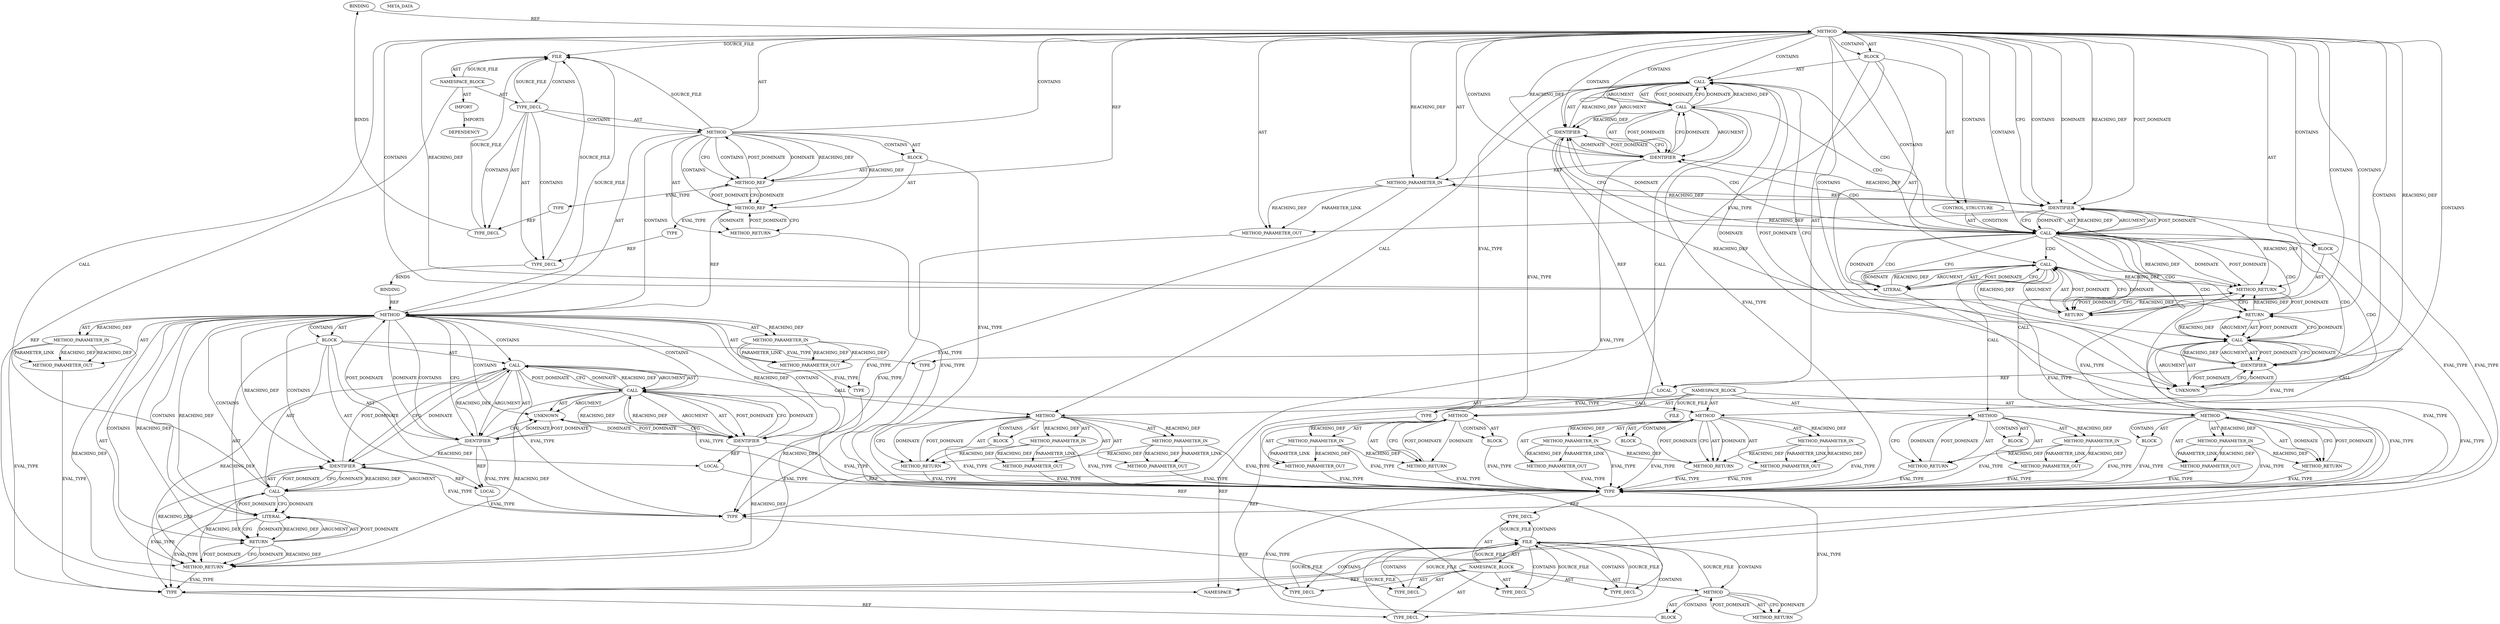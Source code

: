 digraph {
  "21474836480" [label="BINDING" METHOD_FULL_NAME="execute" NAME="execute" SIGNATURE="int(double*)"];
  "21474836481" [label="BINDING" METHOD_FULL_NAME="main" NAME="main" SIGNATURE="int(int,char[]*)"];
  "25769803776" [label="BLOCK" ARGUMENT_INDEX="-1" CODE="{
	if (!b)
		return -1;								/* FIX */
	double k = *b;
	return (int)k;
}" COLUMN_NUMBER="24" LINE_NUMBER="16" ORDER="2" TYPE_FULL_NAME="void"];
  "25769803777" [label="BLOCK" ARGUMENT_INDEX="-1" CODE="<empty>" COLUMN_NUMBER="3" LINE_NUMBER="18" ORDER="2" TYPE_FULL_NAME="ANY"];
  "25769803778" [label="BLOCK" ARGUMENT_INDEX="-1" CODE="{
	double *t = (double *)NULL;
	execute(t);
	return 0;
}" COLUMN_NUMBER="1" LINE_NUMBER="25" ORDER="3" TYPE_FULL_NAME="void"];
  "25769803779" [label="BLOCK" ARGUMENT_INDEX="-1" CODE="<empty>" COLUMN_NUMBER="1" LINE_NUMBER="1" ORDER="1" TYPE_FULL_NAME="ANY"];
  "25769803780" [label="BLOCK" ARGUMENT_INDEX="-1" CODE="<empty>" ORDER="1" TYPE_FULL_NAME="ANY"];
  "25769803781" [label="BLOCK" ARGUMENT_INDEX="1" CODE="<empty>" ORDER="1" TYPE_FULL_NAME="ANY"];
  "25769803782" [label="BLOCK" ARGUMENT_INDEX="1" CODE="<empty>" ORDER="1" TYPE_FULL_NAME="ANY"];
  "25769803783" [label="BLOCK" ARGUMENT_INDEX="1" CODE="<empty>" ORDER="1" TYPE_FULL_NAME="ANY"];
  "25769803784" [label="BLOCK" ARGUMENT_INDEX="1" CODE="<empty>" ORDER="1" TYPE_FULL_NAME="ANY"];
  "25769803785" [label="BLOCK" ARGUMENT_INDEX="1" CODE="<empty>" ORDER="1" TYPE_FULL_NAME="ANY"];
  "30064771072" [label="CALL" ARGUMENT_INDEX="-1" CODE="!b" COLUMN_NUMBER="6" DISPATCH_TYPE="STATIC_DISPATCH" LINE_NUMBER="17" METHOD_FULL_NAME="<operator>.logicalNot" NAME="<operator>.logicalNot" ORDER="1" SIGNATURE="" TYPE_FULL_NAME="ANY"];
  "30064771073" [label="CALL" ARGUMENT_INDEX="-1" CODE="-1" COLUMN_NUMBER="10" DISPATCH_TYPE="STATIC_DISPATCH" LINE_NUMBER="18" METHOD_FULL_NAME="<operator>.minus" NAME="<operator>.minus" ORDER="1" SIGNATURE="" TYPE_FULL_NAME="ANY"];
  "30064771074" [label="CALL" ARGUMENT_INDEX="2" CODE="k = *b" COLUMN_NUMBER="9" DISPATCH_TYPE="STATIC_DISPATCH" LINE_NUMBER="19" METHOD_FULL_NAME="<operator>.assignment" NAME="<operator>.assignment" ORDER="3" SIGNATURE="" TYPE_FULL_NAME="double"];
  "30064771075" [label="CALL" ARGUMENT_INDEX="2" CODE="*b" COLUMN_NUMBER="13" DISPATCH_TYPE="STATIC_DISPATCH" LINE_NUMBER="19" METHOD_FULL_NAME="<operator>.indirection" NAME="<operator>.indirection" ORDER="2" SIGNATURE="" TYPE_FULL_NAME="ANY"];
  "30064771076" [label="CALL" ARGUMENT_INDEX="-1" CODE="(int)k" COLUMN_NUMBER="9" DISPATCH_TYPE="STATIC_DISPATCH" LINE_NUMBER="20" METHOD_FULL_NAME="<operator>.cast" NAME="<operator>.cast" ORDER="1" SIGNATURE="" TYPE_FULL_NAME="ANY"];
  "30064771077" [label="CALL" ARGUMENT_INDEX="2" CODE="*t = (double *)NULL" COLUMN_NUMBER="9" DISPATCH_TYPE="STATIC_DISPATCH" LINE_NUMBER="26" METHOD_FULL_NAME="<operator>.assignment" NAME="<operator>.assignment" ORDER="2" SIGNATURE="" TYPE_FULL_NAME="double*"];
  "30064771078" [label="CALL" ARGUMENT_INDEX="2" CODE="(double *)NULL" COLUMN_NUMBER="14" DISPATCH_TYPE="STATIC_DISPATCH" LINE_NUMBER="26" METHOD_FULL_NAME="<operator>.cast" NAME="<operator>.cast" ORDER="2" SIGNATURE="" TYPE_FULL_NAME="ANY"];
  "30064771079" [label="CALL" ARGUMENT_INDEX="-1" CODE="execute(t)" COLUMN_NUMBER="2" DISPATCH_TYPE="STATIC_DISPATCH" LINE_NUMBER="27" METHOD_FULL_NAME="execute" NAME="execute" ORDER="3" SIGNATURE="" TYPE_FULL_NAME="int"];
  "47244640256" [label="CONTROL_STRUCTURE" ARGUMENT_INDEX="1" CODE="if (!b)
		return -1;" COLUMN_NUMBER="2" CONTROL_STRUCTURE_TYPE="IF" LINE_NUMBER="17" ORDER="1" PARSER_TYPE_NAME="CASTIfStatement"];
  "51539607552" [label="DEPENDENCY" DEPENDENCY_GROUP_ID="stdlib.h" NAME="stdlib.h" VERSION="include"];
  "60129542144" [label="FILE" CODE="<empty>" CONTENT="<empty>" NAME="null_deref_scope-good.c" ORDER="0"];
  "60129542145" [label="FILE" CODE="<empty>" CONTENT="<empty>" NAME="<includes>" ORDER="1"];
  "60129542146" [label="FILE" CODE="<empty>" CONTENT="<empty>" NAME="<unknown>" ORDER="0"];
  "68719476736" [label="IDENTIFIER" ARGUMENT_INDEX="1" CODE="b" COLUMN_NUMBER="7" LINE_NUMBER="17" NAME="b" ORDER="1" TYPE_FULL_NAME="double*"];
  "68719476737" [label="IDENTIFIER" ARGUMENT_INDEX="1" CODE="k" COLUMN_NUMBER="9" LINE_NUMBER="19" NAME="k" ORDER="1" TYPE_FULL_NAME="double"];
  "68719476738" [label="IDENTIFIER" ARGUMENT_INDEX="1" CODE="b" COLUMN_NUMBER="14" LINE_NUMBER="19" NAME="b" ORDER="1" TYPE_FULL_NAME="double*"];
  "68719476739" [label="IDENTIFIER" ARGUMENT_INDEX="2" CODE="k" COLUMN_NUMBER="14" LINE_NUMBER="20" NAME="k" ORDER="2" TYPE_FULL_NAME="double"];
  "68719476740" [label="IDENTIFIER" ARGUMENT_INDEX="1" CODE="t" COLUMN_NUMBER="10" LINE_NUMBER="26" NAME="t" ORDER="1" TYPE_FULL_NAME="double*"];
  "68719476741" [label="IDENTIFIER" ARGUMENT_INDEX="2" CODE="NULL" COLUMN_NUMBER="24" LINE_NUMBER="26" NAME="NULL" ORDER="2" TYPE_FULL_NAME="ANY"];
  "68719476742" [label="IDENTIFIER" ARGUMENT_INDEX="1" CODE="t" COLUMN_NUMBER="10" LINE_NUMBER="27" NAME="t" ORDER="1" TYPE_FULL_NAME="double*"];
  "73014444032" [label="IMPORT" CODE="#include <stdlib.h>" COLUMN_NUMBER="1" IMPORTED_AS="stdlib.h" IMPORTED_ENTITY="stdlib.h" LINE_NUMBER="13" ORDER="1"];
  "90194313216" [label="LITERAL" ARGUMENT_INDEX="1" CODE="1" COLUMN_NUMBER="11" LINE_NUMBER="18" ORDER="1" TYPE_FULL_NAME="int"];
  "90194313217" [label="LITERAL" ARGUMENT_INDEX="-1" CODE="0" COLUMN_NUMBER="9" LINE_NUMBER="28" ORDER="1" TYPE_FULL_NAME="int"];
  "94489280512" [label="LOCAL" CODE="double k" COLUMN_NUMBER="9" GENERIC_SIGNATURE="<empty>" LINE_NUMBER="19" NAME="k" ORDER="2" TYPE_FULL_NAME="double"];
  "94489280513" [label="LOCAL" CODE="double *t" COLUMN_NUMBER="10" GENERIC_SIGNATURE="<empty>" LINE_NUMBER="26" NAME="t" ORDER="1" TYPE_FULL_NAME="double*"];
  "94489280514" [label="LOCAL" CODE="NULL" COLUMN_NUMBER="24" GENERIC_SIGNATURE="<empty>" LINE_NUMBER="26" NAME="NULL" ORDER="0" TYPE_FULL_NAME="ANY"];
  "107374182400" [label="META_DATA" LANGUAGE="NEWC" OVERLAYS="base;controlflow;typerel;callgraph;dataflowOss" ROOT="/tmp/tmp.bTlEbhaHrx" VERSION="0.1"];
  "111669149696" [label="METHOD" AST_PARENT_FULL_NAME="null_deref_scope-good.c:<global>" AST_PARENT_TYPE="TYPE_DECL" CODE="int execute(double *b) {
	if (!b)
		return -1;								/* FIX */
	double k = *b;
	return (int)k;
}" COLUMN_NUMBER="1" COLUMN_NUMBER_END="1" FILENAME="null_deref_scope-good.c" FULL_NAME="execute" GENERIC_SIGNATURE="<empty>" IS_EXTERNAL="false" LINE_NUMBER="16" LINE_NUMBER_END="21" NAME="execute" ORDER="1" SIGNATURE="int(double*)"];
  "111669149697" [label="METHOD" AST_PARENT_FULL_NAME="null_deref_scope-good.c:<global>" AST_PARENT_TYPE="TYPE_DECL" CODE="<global>" COLUMN_NUMBER="1" COLUMN_NUMBER_END="2" FILENAME="null_deref_scope-good.c" FULL_NAME="null_deref_scope-good.c:<global>" GENERIC_SIGNATURE="<empty>" IS_EXTERNAL="false" LINE_NUMBER="1" LINE_NUMBER_END="29" NAME="<global>" ORDER="1" SIGNATURE=""];
  "111669149698" [label="METHOD" AST_PARENT_FULL_NAME="null_deref_scope-good.c:<global>" AST_PARENT_TYPE="TYPE_DECL" CODE="int main(int argc, char *argv[])
{
	double *t = (double *)NULL;
	execute(t);
	return 0;
}" COLUMN_NUMBER="1" COLUMN_NUMBER_END="1" FILENAME="null_deref_scope-good.c" FULL_NAME="main" GENERIC_SIGNATURE="<empty>" IS_EXTERNAL="false" LINE_NUMBER="24" LINE_NUMBER_END="29" NAME="main" ORDER="1" SIGNATURE="int(int,char[]*)"];
  "111669149699" [label="METHOD" AST_PARENT_FULL_NAME="<includes>:<global>" AST_PARENT_TYPE="NAMESPACE_BLOCK" CODE="<global>" FILENAME="<includes>" FULL_NAME="<includes>:<global>" GENERIC_SIGNATURE="<empty>" IS_EXTERNAL="false" LINE_NUMBER="1" NAME="<global>" ORDER="1" SIGNATURE=""];
  "111669149700" [label="METHOD" AST_PARENT_FULL_NAME="<global>" AST_PARENT_TYPE="NAMESPACE_BLOCK" CODE="<empty>" FILENAME="<empty>" FULL_NAME="<operator>.logicalNot" GENERIC_SIGNATURE="<empty>" IS_EXTERNAL="true" NAME="<operator>.logicalNot" ORDER="0" SIGNATURE=""];
  "111669149701" [label="METHOD" AST_PARENT_FULL_NAME="<global>" AST_PARENT_TYPE="NAMESPACE_BLOCK" CODE="<empty>" FILENAME="<empty>" FULL_NAME="<operator>.minus" GENERIC_SIGNATURE="<empty>" IS_EXTERNAL="true" NAME="<operator>.minus" ORDER="0" SIGNATURE=""];
  "111669149702" [label="METHOD" AST_PARENT_FULL_NAME="<global>" AST_PARENT_TYPE="NAMESPACE_BLOCK" CODE="<empty>" FILENAME="<empty>" FULL_NAME="<operator>.assignment" GENERIC_SIGNATURE="<empty>" IS_EXTERNAL="true" NAME="<operator>.assignment" ORDER="0" SIGNATURE=""];
  "111669149703" [label="METHOD" AST_PARENT_FULL_NAME="<global>" AST_PARENT_TYPE="NAMESPACE_BLOCK" CODE="<empty>" FILENAME="<empty>" FULL_NAME="<operator>.indirection" GENERIC_SIGNATURE="<empty>" IS_EXTERNAL="true" NAME="<operator>.indirection" ORDER="0" SIGNATURE=""];
  "111669149704" [label="METHOD" AST_PARENT_FULL_NAME="<global>" AST_PARENT_TYPE="NAMESPACE_BLOCK" CODE="<empty>" FILENAME="<empty>" FULL_NAME="<operator>.cast" GENERIC_SIGNATURE="<empty>" IS_EXTERNAL="true" NAME="<operator>.cast" ORDER="0" SIGNATURE=""];
  "115964116992" [label="METHOD_PARAMETER_IN" CODE="double *b" COLUMN_NUMBER="13" EVALUATION_STRATEGY="BY_VALUE" INDEX="1" IS_VARIADIC="false" LINE_NUMBER="16" NAME="b" ORDER="1" TYPE_FULL_NAME="double*"];
  "115964116993" [label="METHOD_PARAMETER_IN" CODE="int argc" COLUMN_NUMBER="10" EVALUATION_STRATEGY="BY_VALUE" INDEX="1" IS_VARIADIC="false" LINE_NUMBER="24" NAME="argc" ORDER="1" TYPE_FULL_NAME="int"];
  "115964116994" [label="METHOD_PARAMETER_IN" CODE="char *argv[]" COLUMN_NUMBER="20" EVALUATION_STRATEGY="BY_VALUE" INDEX="2" IS_VARIADIC="false" LINE_NUMBER="24" NAME="argv" ORDER="2" TYPE_FULL_NAME="char[]*"];
  "115964116995" [label="METHOD_PARAMETER_IN" CODE="p1" EVALUATION_STRATEGY="BY_VALUE" INDEX="1" IS_VARIADIC="false" NAME="p1" ORDER="1" TYPE_FULL_NAME="ANY"];
  "115964116996" [label="METHOD_PARAMETER_IN" CODE="p1" EVALUATION_STRATEGY="BY_VALUE" INDEX="1" IS_VARIADIC="false" NAME="p1" ORDER="1" TYPE_FULL_NAME="ANY"];
  "115964116997" [label="METHOD_PARAMETER_IN" CODE="p1" EVALUATION_STRATEGY="BY_VALUE" INDEX="1" IS_VARIADIC="false" NAME="p1" ORDER="1" TYPE_FULL_NAME="ANY"];
  "115964116998" [label="METHOD_PARAMETER_IN" CODE="p2" EVALUATION_STRATEGY="BY_VALUE" INDEX="2" IS_VARIADIC="false" NAME="p2" ORDER="2" TYPE_FULL_NAME="ANY"];
  "115964116999" [label="METHOD_PARAMETER_IN" CODE="p1" EVALUATION_STRATEGY="BY_VALUE" INDEX="1" IS_VARIADIC="false" NAME="p1" ORDER="1" TYPE_FULL_NAME="ANY"];
  "115964117000" [label="METHOD_PARAMETER_IN" CODE="p1" EVALUATION_STRATEGY="BY_VALUE" INDEX="1" IS_VARIADIC="false" NAME="p1" ORDER="1" TYPE_FULL_NAME="ANY"];
  "115964117001" [label="METHOD_PARAMETER_IN" CODE="p2" EVALUATION_STRATEGY="BY_VALUE" INDEX="2" IS_VARIADIC="false" NAME="p2" ORDER="2" TYPE_FULL_NAME="ANY"];
  "120259084288" [label="METHOD_PARAMETER_OUT" CODE="double *b" COLUMN_NUMBER="13" EVALUATION_STRATEGY="BY_VALUE" INDEX="1" IS_VARIADIC="false" LINE_NUMBER="16" NAME="b" ORDER="1" TYPE_FULL_NAME="double*"];
  "120259084289" [label="METHOD_PARAMETER_OUT" CODE="int argc" COLUMN_NUMBER="10" EVALUATION_STRATEGY="BY_VALUE" INDEX="1" IS_VARIADIC="false" LINE_NUMBER="24" NAME="argc" ORDER="1" TYPE_FULL_NAME="int"];
  "120259084290" [label="METHOD_PARAMETER_OUT" CODE="char *argv[]" COLUMN_NUMBER="20" EVALUATION_STRATEGY="BY_VALUE" INDEX="2" IS_VARIADIC="false" LINE_NUMBER="24" NAME="argv" ORDER="2" TYPE_FULL_NAME="char[]*"];
  "120259084291" [label="METHOD_PARAMETER_OUT" CODE="p1" EVALUATION_STRATEGY="BY_VALUE" INDEX="1" IS_VARIADIC="false" NAME="p1" ORDER="1" TYPE_FULL_NAME="ANY"];
  "120259084292" [label="METHOD_PARAMETER_OUT" CODE="p1" EVALUATION_STRATEGY="BY_VALUE" INDEX="1" IS_VARIADIC="false" NAME="p1" ORDER="1" TYPE_FULL_NAME="ANY"];
  "120259084293" [label="METHOD_PARAMETER_OUT" CODE="p1" EVALUATION_STRATEGY="BY_VALUE" INDEX="1" IS_VARIADIC="false" NAME="p1" ORDER="1" TYPE_FULL_NAME="ANY"];
  "120259084294" [label="METHOD_PARAMETER_OUT" CODE="p2" EVALUATION_STRATEGY="BY_VALUE" INDEX="2" IS_VARIADIC="false" NAME="p2" ORDER="2" TYPE_FULL_NAME="ANY"];
  "120259084295" [label="METHOD_PARAMETER_OUT" CODE="p1" EVALUATION_STRATEGY="BY_VALUE" INDEX="1" IS_VARIADIC="false" NAME="p1" ORDER="1" TYPE_FULL_NAME="ANY"];
  "120259084296" [label="METHOD_PARAMETER_OUT" CODE="p1" EVALUATION_STRATEGY="BY_VALUE" INDEX="1" IS_VARIADIC="false" NAME="p1" ORDER="1" TYPE_FULL_NAME="ANY"];
  "120259084297" [label="METHOD_PARAMETER_OUT" CODE="p2" EVALUATION_STRATEGY="BY_VALUE" INDEX="2" IS_VARIADIC="false" NAME="p2" ORDER="2" TYPE_FULL_NAME="ANY"];
  "124554051584" [label="METHOD_REF" ARGUMENT_INDEX="1" CODE="execute" COLUMN_NUMBER="1" LINE_NUMBER="16" METHOD_FULL_NAME="execute" ORDER="1" TYPE_FULL_NAME="execute"];
  "124554051585" [label="METHOD_REF" ARGUMENT_INDEX="2" CODE="main" COLUMN_NUMBER="1" LINE_NUMBER="24" METHOD_FULL_NAME="main" ORDER="2" TYPE_FULL_NAME="main"];
  "128849018880" [label="METHOD_RETURN" CODE="RET" COLUMN_NUMBER="1" EVALUATION_STRATEGY="BY_VALUE" LINE_NUMBER="16" ORDER="3" TYPE_FULL_NAME="int"];
  "128849018881" [label="METHOD_RETURN" CODE="RET" COLUMN_NUMBER="1" EVALUATION_STRATEGY="BY_VALUE" LINE_NUMBER="24" ORDER="4" TYPE_FULL_NAME="int"];
  "128849018882" [label="METHOD_RETURN" CODE="RET" COLUMN_NUMBER="1" EVALUATION_STRATEGY="BY_VALUE" LINE_NUMBER="1" ORDER="2" TYPE_FULL_NAME="ANY"];
  "128849018883" [label="METHOD_RETURN" CODE="RET" EVALUATION_STRATEGY="BY_VALUE" LINE_NUMBER="1" ORDER="2" TYPE_FULL_NAME="ANY"];
  "128849018884" [label="METHOD_RETURN" CODE="RET" EVALUATION_STRATEGY="BY_VALUE" ORDER="2" TYPE_FULL_NAME="ANY"];
  "128849018885" [label="METHOD_RETURN" CODE="RET" EVALUATION_STRATEGY="BY_VALUE" ORDER="2" TYPE_FULL_NAME="ANY"];
  "128849018886" [label="METHOD_RETURN" CODE="RET" EVALUATION_STRATEGY="BY_VALUE" ORDER="2" TYPE_FULL_NAME="ANY"];
  "128849018887" [label="METHOD_RETURN" CODE="RET" EVALUATION_STRATEGY="BY_VALUE" ORDER="2" TYPE_FULL_NAME="ANY"];
  "128849018888" [label="METHOD_RETURN" CODE="RET" EVALUATION_STRATEGY="BY_VALUE" ORDER="2" TYPE_FULL_NAME="ANY"];
  "137438953472" [label="NAMESPACE" CODE="<empty>" NAME="<global>" ORDER="-1"];
  "141733920768" [label="NAMESPACE_BLOCK" CODE="<empty>" FILENAME="<unknown>" FULL_NAME="<global>" NAME="<global>" ORDER="1"];
  "141733920769" [label="NAMESPACE_BLOCK" CODE="<empty>" FILENAME="null_deref_scope-good.c" FULL_NAME="null_deref_scope-good.c:<global>" NAME="<global>" ORDER="1"];
  "141733920770" [label="NAMESPACE_BLOCK" CODE="<empty>" FILENAME="<includes>" FULL_NAME="<includes>:<global>" NAME="<global>" ORDER="1"];
  "146028888064" [label="RETURN" ARGUMENT_INDEX="1" CODE="return -1;" COLUMN_NUMBER="3" LINE_NUMBER="18" ORDER="1"];
  "146028888065" [label="RETURN" ARGUMENT_INDEX="-1" CODE="return (int)k;" COLUMN_NUMBER="2" LINE_NUMBER="20" ORDER="4"];
  "146028888066" [label="RETURN" ARGUMENT_INDEX="-1" CODE="return 0;" COLUMN_NUMBER="2" LINE_NUMBER="28" ORDER="4"];
  "163208757248" [label="TYPE" FULL_NAME="ANY" NAME="ANY" TYPE_DECL_FULL_NAME="ANY"];
  "163208757249" [label="TYPE" FULL_NAME="char[]*" NAME="char[]*" TYPE_DECL_FULL_NAME="char[]*"];
  "163208757250" [label="TYPE" FULL_NAME="double" NAME="double" TYPE_DECL_FULL_NAME="double"];
  "163208757251" [label="TYPE" FULL_NAME="double*" NAME="double*" TYPE_DECL_FULL_NAME="double*"];
  "163208757252" [label="TYPE" FULL_NAME="execute" NAME="execute" TYPE_DECL_FULL_NAME="execute"];
  "163208757253" [label="TYPE" FULL_NAME="int" NAME="int" TYPE_DECL_FULL_NAME="int"];
  "163208757254" [label="TYPE" FULL_NAME="main" NAME="main" TYPE_DECL_FULL_NAME="main"];
  "163208757255" [label="TYPE" FULL_NAME="void" NAME="void" TYPE_DECL_FULL_NAME="void"];
  "171798691840" [label="TYPE_DECL" AST_PARENT_FULL_NAME="null_deref_scope-good.c:<global>" AST_PARENT_TYPE="TYPE_DECL" CODE="execute" COLUMN_NUMBER="1" FILENAME="null_deref_scope-good.c" FULL_NAME="execute" GENERIC_SIGNATURE="<empty>" IS_EXTERNAL="false" LINE_NUMBER="16" NAME="execute" ORDER="1"];
  "171798691841" [label="TYPE_DECL" AST_PARENT_FULL_NAME="null_deref_scope-good.c:<global>" AST_PARENT_TYPE="TYPE_DECL" CODE="main" COLUMN_NUMBER="1" FILENAME="null_deref_scope-good.c" FULL_NAME="main" GENERIC_SIGNATURE="<empty>" IS_EXTERNAL="false" LINE_NUMBER="24" NAME="main" ORDER="1"];
  "171798691842" [label="TYPE_DECL" AST_PARENT_FULL_NAME="null_deref_scope-good.c:<global>" AST_PARENT_TYPE="NAMESPACE_BLOCK" CODE="<global>" COLUMN_NUMBER="1" FILENAME="null_deref_scope-good.c" FULL_NAME="null_deref_scope-good.c:<global>" GENERIC_SIGNATURE="<empty>" IS_EXTERNAL="false" LINE_NUMBER="1" NAME="<global>" ORDER="2"];
  "171798691843" [label="TYPE_DECL" AST_PARENT_FULL_NAME="<includes>:<global>" AST_PARENT_TYPE="NAMESPACE_BLOCK" CODE="ANY" FILENAME="<includes>" FULL_NAME="ANY" GENERIC_SIGNATURE="<empty>" IS_EXTERNAL="true" NAME="ANY" ORDER="-1"];
  "171798691844" [label="TYPE_DECL" AST_PARENT_FULL_NAME="<includes>:<global>" AST_PARENT_TYPE="NAMESPACE_BLOCK" CODE="char[]*" FILENAME="<includes>" FULL_NAME="char[]*" GENERIC_SIGNATURE="<empty>" IS_EXTERNAL="true" NAME="char[]*" ORDER="-1"];
  "171798691845" [label="TYPE_DECL" AST_PARENT_FULL_NAME="<includes>:<global>" AST_PARENT_TYPE="NAMESPACE_BLOCK" CODE="double" FILENAME="<includes>" FULL_NAME="double" GENERIC_SIGNATURE="<empty>" IS_EXTERNAL="true" NAME="double" ORDER="-1"];
  "171798691846" [label="TYPE_DECL" AST_PARENT_FULL_NAME="<includes>:<global>" AST_PARENT_TYPE="NAMESPACE_BLOCK" CODE="double*" FILENAME="<includes>" FULL_NAME="double*" GENERIC_SIGNATURE="<empty>" IS_EXTERNAL="true" NAME="double*" ORDER="-1"];
  "171798691847" [label="TYPE_DECL" AST_PARENT_FULL_NAME="<includes>:<global>" AST_PARENT_TYPE="NAMESPACE_BLOCK" CODE="int" FILENAME="<includes>" FULL_NAME="int" GENERIC_SIGNATURE="<empty>" IS_EXTERNAL="true" NAME="int" ORDER="-1"];
  "171798691848" [label="TYPE_DECL" AST_PARENT_FULL_NAME="<includes>:<global>" AST_PARENT_TYPE="NAMESPACE_BLOCK" CODE="void" FILENAME="<includes>" FULL_NAME="void" GENERIC_SIGNATURE="<empty>" IS_EXTERNAL="true" NAME="void" ORDER="-1"];
  "184683593728" [label="UNKNOWN" ARGUMENT_INDEX="1" CODE="int" COLUMN_NUMBER="10" CONTAINED_REF="<empty>" LINE_NUMBER="20" ORDER="1" PARSER_TYPE_NAME="CASTTypeId" TYPE_FULL_NAME="<empty>"];
  "184683593729" [label="UNKNOWN" ARGUMENT_INDEX="1" CODE="double *" COLUMN_NUMBER="15" CONTAINED_REF="<empty>" LINE_NUMBER="26" ORDER="1" PARSER_TYPE_NAME="CASTTypeId" TYPE_FULL_NAME="<empty>"];
  "21474836480" -> "111669149696" [label="REF" ];
  "21474836481" -> "111669149698" [label="REF" ];
  "25769803776" -> "47244640256" [label="AST" ];
  "25769803776" -> "94489280512" [label="AST" ];
  "25769803776" -> "30064771074" [label="AST" ];
  "25769803776" -> "146028888065" [label="AST" ];
  "25769803776" -> "163208757255" [label="EVAL_TYPE" ];
  "25769803777" -> "146028888064" [label="AST" ];
  "25769803777" -> "163208757248" [label="EVAL_TYPE" ];
  "25769803778" -> "94489280513" [label="AST" ];
  "25769803778" -> "30064771077" [label="AST" ];
  "25769803778" -> "30064771079" [label="AST" ];
  "25769803778" -> "146028888066" [label="AST" ];
  "25769803778" -> "94489280514" [label="AST" ];
  "25769803778" -> "163208757255" [label="EVAL_TYPE" ];
  "25769803779" -> "124554051584" [label="AST" ];
  "25769803779" -> "124554051585" [label="AST" ];
  "25769803779" -> "163208757248" [label="EVAL_TYPE" ];
  "25769803780" -> "163208757248" [label="EVAL_TYPE" ];
  "25769803781" -> "163208757248" [label="EVAL_TYPE" ];
  "25769803782" -> "163208757248" [label="EVAL_TYPE" ];
  "25769803783" -> "163208757248" [label="EVAL_TYPE" ];
  "25769803784" -> "163208757248" [label="EVAL_TYPE" ];
  "25769803785" -> "163208757248" [label="EVAL_TYPE" ];
  "30064771072" -> "68719476736" [label="ARGUMENT" ];
  "30064771072" -> "68719476736" [label="AST" ];
  "30064771072" -> "111669149700" [label="CALL" ];
  "30064771072" -> "68719476737" [label="CDG" ];
  "30064771072" -> "68719476739" [label="CDG" ];
  "30064771072" -> "68719476738" [label="CDG" ];
  "30064771072" -> "30064771076" [label="CDG" ];
  "30064771072" -> "30064771075" [label="CDG" ];
  "30064771072" -> "146028888065" [label="CDG" ];
  "30064771072" -> "146028888064" [label="CDG" ];
  "30064771072" -> "30064771074" [label="CDG" ];
  "30064771072" -> "90194313216" [label="CDG" ];
  "30064771072" -> "30064771073" [label="CDG" ];
  "30064771072" -> "184683593728" [label="CDG" ];
  "30064771072" -> "90194313216" [label="CFG" ];
  "30064771072" -> "68719476737" [label="CFG" ];
  "30064771072" -> "128849018880" [label="DOMINATE" ];
  "30064771072" -> "90194313216" [label="DOMINATE" ];
  "30064771072" -> "68719476737" [label="DOMINATE" ];
  "30064771072" -> "163208757248" [label="EVAL_TYPE" ];
  "30064771072" -> "68719476736" [label="POST_DOMINATE" ];
  "30064771072" -> "128849018880" [label="REACHING_DEF" property="!b"];
  "30064771073" -> "90194313216" [label="ARGUMENT" ];
  "30064771073" -> "90194313216" [label="AST" ];
  "30064771073" -> "111669149701" [label="CALL" ];
  "30064771073" -> "146028888064" [label="CFG" ];
  "30064771073" -> "146028888064" [label="DOMINATE" ];
  "30064771073" -> "163208757248" [label="EVAL_TYPE" ];
  "30064771073" -> "90194313216" [label="POST_DOMINATE" ];
  "30064771073" -> "146028888064" [label="REACHING_DEF" property="-1"];
  "30064771073" -> "128849018880" [label="REACHING_DEF" property="-1"];
  "30064771074" -> "68719476737" [label="ARGUMENT" ];
  "30064771074" -> "30064771075" [label="ARGUMENT" ];
  "30064771074" -> "68719476737" [label="AST" ];
  "30064771074" -> "30064771075" [label="AST" ];
  "30064771074" -> "111669149702" [label="CALL" ];
  "30064771074" -> "184683593728" [label="CFG" ];
  "30064771074" -> "184683593728" [label="DOMINATE" ];
  "30064771074" -> "163208757250" [label="EVAL_TYPE" ];
  "30064771074" -> "30064771075" [label="POST_DOMINATE" ];
  "30064771075" -> "68719476738" [label="ARGUMENT" ];
  "30064771075" -> "68719476738" [label="AST" ];
  "30064771075" -> "111669149703" [label="CALL" ];
  "30064771075" -> "30064771074" [label="CFG" ];
  "30064771075" -> "30064771074" [label="DOMINATE" ];
  "30064771075" -> "163208757248" [label="EVAL_TYPE" ];
  "30064771075" -> "68719476738" [label="POST_DOMINATE" ];
  "30064771075" -> "68719476737" [label="REACHING_DEF" property="*b"];
  "30064771075" -> "30064771074" [label="REACHING_DEF" property="*b"];
  "30064771076" -> "184683593728" [label="ARGUMENT" ];
  "30064771076" -> "68719476739" [label="ARGUMENT" ];
  "30064771076" -> "184683593728" [label="AST" ];
  "30064771076" -> "68719476739" [label="AST" ];
  "30064771076" -> "111669149704" [label="CALL" ];
  "30064771076" -> "146028888065" [label="CFG" ];
  "30064771076" -> "146028888065" [label="DOMINATE" ];
  "30064771076" -> "163208757248" [label="EVAL_TYPE" ];
  "30064771076" -> "68719476739" [label="POST_DOMINATE" ];
  "30064771076" -> "146028888065" [label="REACHING_DEF" property="(int)k"];
  "30064771077" -> "68719476740" [label="ARGUMENT" ];
  "30064771077" -> "30064771078" [label="ARGUMENT" ];
  "30064771077" -> "68719476740" [label="AST" ];
  "30064771077" -> "30064771078" [label="AST" ];
  "30064771077" -> "111669149702" [label="CALL" ];
  "30064771077" -> "68719476742" [label="CFG" ];
  "30064771077" -> "68719476742" [label="DOMINATE" ];
  "30064771077" -> "163208757251" [label="EVAL_TYPE" ];
  "30064771077" -> "30064771078" [label="POST_DOMINATE" ];
  "30064771077" -> "128849018881" [label="REACHING_DEF" property="*t = (double *)NULL"];
  "30064771078" -> "184683593729" [label="ARGUMENT" ];
  "30064771078" -> "68719476741" [label="ARGUMENT" ];
  "30064771078" -> "184683593729" [label="AST" ];
  "30064771078" -> "68719476741" [label="AST" ];
  "30064771078" -> "111669149704" [label="CALL" ];
  "30064771078" -> "30064771077" [label="CFG" ];
  "30064771078" -> "30064771077" [label="DOMINATE" ];
  "30064771078" -> "163208757248" [label="EVAL_TYPE" ];
  "30064771078" -> "68719476741" [label="POST_DOMINATE" ];
  "30064771078" -> "68719476740" [label="REACHING_DEF" property="(double *)NULL"];
  "30064771078" -> "30064771077" [label="REACHING_DEF" property="(double *)NULL"];
  "30064771078" -> "128849018881" [label="REACHING_DEF" property="(double *)NULL"];
  "30064771079" -> "68719476742" [label="ARGUMENT" ];
  "30064771079" -> "68719476742" [label="AST" ];
  "30064771079" -> "111669149696" [label="CALL" ];
  "30064771079" -> "90194313217" [label="CFG" ];
  "30064771079" -> "90194313217" [label="DOMINATE" ];
  "30064771079" -> "163208757253" [label="EVAL_TYPE" ];
  "30064771079" -> "68719476742" [label="POST_DOMINATE" ];
  "30064771079" -> "128849018881" [label="REACHING_DEF" property="execute(t)"];
  "47244640256" -> "30064771072" [label="AST" ];
  "47244640256" -> "25769803777" [label="AST" ];
  "47244640256" -> "30064771072" [label="CONDITION" ];
  "60129542144" -> "141733920769" [label="AST" ];
  "60129542144" -> "171798691842" [label="CONTAINS" ];
  "60129542145" -> "141733920770" [label="AST" ];
  "60129542145" -> "111669149699" [label="CONTAINS" ];
  "60129542145" -> "171798691843" [label="CONTAINS" ];
  "60129542145" -> "171798691844" [label="CONTAINS" ];
  "60129542145" -> "171798691845" [label="CONTAINS" ];
  "60129542145" -> "171798691846" [label="CONTAINS" ];
  "60129542145" -> "171798691847" [label="CONTAINS" ];
  "60129542145" -> "171798691848" [label="CONTAINS" ];
  "68719476736" -> "30064771072" [label="CFG" ];
  "68719476736" -> "30064771072" [label="DOMINATE" ];
  "68719476736" -> "163208757251" [label="EVAL_TYPE" ];
  "68719476736" -> "111669149696" [label="POST_DOMINATE" ];
  "68719476736" -> "120259084288" [label="REACHING_DEF" property="b"];
  "68719476736" -> "68719476738" [label="REACHING_DEF" property="b"];
  "68719476736" -> "30064771072" [label="REACHING_DEF" property="b"];
  "68719476736" -> "128849018880" [label="REACHING_DEF" property="b"];
  "68719476736" -> "115964116992" [label="REF" ];
  "68719476737" -> "68719476738" [label="CFG" ];
  "68719476737" -> "68719476738" [label="DOMINATE" ];
  "68719476737" -> "163208757250" [label="EVAL_TYPE" ];
  "68719476737" -> "68719476739" [label="REACHING_DEF" property="k"];
  "68719476737" -> "30064771074" [label="REACHING_DEF" property="k"];
  "68719476737" -> "94489280512" [label="REF" ];
  "68719476738" -> "30064771075" [label="CFG" ];
  "68719476738" -> "30064771075" [label="DOMINATE" ];
  "68719476738" -> "163208757251" [label="EVAL_TYPE" ];
  "68719476738" -> "68719476737" [label="POST_DOMINATE" ];
  "68719476738" -> "115964116992" [label="REF" ];
  "68719476739" -> "30064771076" [label="CFG" ];
  "68719476739" -> "30064771076" [label="DOMINATE" ];
  "68719476739" -> "163208757250" [label="EVAL_TYPE" ];
  "68719476739" -> "184683593728" [label="POST_DOMINATE" ];
  "68719476739" -> "30064771076" [label="REACHING_DEF" property="k"];
  "68719476739" -> "94489280512" [label="REF" ];
  "68719476740" -> "184683593729" [label="CFG" ];
  "68719476740" -> "184683593729" [label="DOMINATE" ];
  "68719476740" -> "163208757251" [label="EVAL_TYPE" ];
  "68719476740" -> "111669149698" [label="POST_DOMINATE" ];
  "68719476740" -> "68719476742" [label="REACHING_DEF" property="t"];
  "68719476740" -> "30064771077" [label="REACHING_DEF" property="t"];
  "68719476740" -> "94489280513" [label="REF" ];
  "68719476741" -> "30064771078" [label="CFG" ];
  "68719476741" -> "30064771078" [label="DOMINATE" ];
  "68719476741" -> "163208757248" [label="EVAL_TYPE" ];
  "68719476741" -> "184683593729" [label="POST_DOMINATE" ];
  "68719476741" -> "30064771078" [label="REACHING_DEF" property="NULL"];
  "68719476741" -> "128849018881" [label="REACHING_DEF" property="NULL"];
  "68719476741" -> "94489280514" [label="REF" ];
  "68719476742" -> "30064771079" [label="CFG" ];
  "68719476742" -> "30064771079" [label="DOMINATE" ];
  "68719476742" -> "163208757251" [label="EVAL_TYPE" ];
  "68719476742" -> "30064771077" [label="POST_DOMINATE" ];
  "68719476742" -> "30064771079" [label="REACHING_DEF" property="t"];
  "68719476742" -> "128849018881" [label="REACHING_DEF" property="t"];
  "68719476742" -> "94489280513" [label="REF" ];
  "73014444032" -> "51539607552" [label="IMPORTS" ];
  "90194313216" -> "30064771073" [label="CFG" ];
  "90194313216" -> "30064771073" [label="DOMINATE" ];
  "90194313216" -> "163208757253" [label="EVAL_TYPE" ];
  "90194313216" -> "30064771073" [label="REACHING_DEF" property="1"];
  "90194313217" -> "146028888066" [label="CFG" ];
  "90194313217" -> "146028888066" [label="DOMINATE" ];
  "90194313217" -> "163208757253" [label="EVAL_TYPE" ];
  "90194313217" -> "30064771079" [label="POST_DOMINATE" ];
  "90194313217" -> "146028888066" [label="REACHING_DEF" property="0"];
  "94489280512" -> "163208757250" [label="EVAL_TYPE" ];
  "94489280513" -> "163208757251" [label="EVAL_TYPE" ];
  "94489280514" -> "163208757248" [label="EVAL_TYPE" ];
  "111669149696" -> "115964116992" [label="AST" ];
  "111669149696" -> "25769803776" [label="AST" ];
  "111669149696" -> "128849018880" [label="AST" ];
  "111669149696" -> "120259084288" [label="AST" ];
  "111669149696" -> "68719476736" [label="CFG" ];
  "111669149696" -> "25769803776" [label="CONTAINS" ];
  "111669149696" -> "47244640256" [label="CONTAINS" ];
  "111669149696" -> "30064771074" [label="CONTAINS" ];
  "111669149696" -> "146028888065" [label="CONTAINS" ];
  "111669149696" -> "30064771072" [label="CONTAINS" ];
  "111669149696" -> "25769803777" [label="CONTAINS" ];
  "111669149696" -> "68719476737" [label="CONTAINS" ];
  "111669149696" -> "30064771075" [label="CONTAINS" ];
  "111669149696" -> "30064771076" [label="CONTAINS" ];
  "111669149696" -> "68719476736" [label="CONTAINS" ];
  "111669149696" -> "146028888064" [label="CONTAINS" ];
  "111669149696" -> "68719476738" [label="CONTAINS" ];
  "111669149696" -> "184683593728" [label="CONTAINS" ];
  "111669149696" -> "68719476739" [label="CONTAINS" ];
  "111669149696" -> "30064771073" [label="CONTAINS" ];
  "111669149696" -> "90194313216" [label="CONTAINS" ];
  "111669149696" -> "68719476736" [label="DOMINATE" ];
  "111669149696" -> "90194313216" [label="REACHING_DEF" property=""];
  "111669149696" -> "68719476739" [label="REACHING_DEF" property=""];
  "111669149696" -> "68719476736" [label="REACHING_DEF" property=""];
  "111669149696" -> "68719476738" [label="REACHING_DEF" property=""];
  "111669149696" -> "115964116992" [label="REACHING_DEF" property=""];
  "111669149696" -> "60129542144" [label="SOURCE_FILE" ];
  "111669149697" -> "111669149696" [label="AST" ];
  "111669149697" -> "111669149698" [label="AST" ];
  "111669149697" -> "25769803779" [label="AST" ];
  "111669149697" -> "128849018882" [label="AST" ];
  "111669149697" -> "124554051584" [label="CFG" ];
  "111669149697" -> "111669149696" [label="CONTAINS" ];
  "111669149697" -> "111669149698" [label="CONTAINS" ];
  "111669149697" -> "25769803779" [label="CONTAINS" ];
  "111669149697" -> "124554051584" [label="CONTAINS" ];
  "111669149697" -> "124554051585" [label="CONTAINS" ];
  "111669149697" -> "124554051584" [label="DOMINATE" ];
  "111669149697" -> "124554051584" [label="REACHING_DEF" property=""];
  "111669149697" -> "124554051585" [label="REACHING_DEF" property=""];
  "111669149697" -> "60129542144" [label="SOURCE_FILE" ];
  "111669149698" -> "115964116993" [label="AST" ];
  "111669149698" -> "115964116994" [label="AST" ];
  "111669149698" -> "25769803778" [label="AST" ];
  "111669149698" -> "128849018881" [label="AST" ];
  "111669149698" -> "120259084289" [label="AST" ];
  "111669149698" -> "120259084290" [label="AST" ];
  "111669149698" -> "68719476740" [label="CFG" ];
  "111669149698" -> "25769803778" [label="CONTAINS" ];
  "111669149698" -> "30064771077" [label="CONTAINS" ];
  "111669149698" -> "30064771079" [label="CONTAINS" ];
  "111669149698" -> "146028888066" [label="CONTAINS" ];
  "111669149698" -> "68719476740" [label="CONTAINS" ];
  "111669149698" -> "30064771078" [label="CONTAINS" ];
  "111669149698" -> "68719476742" [label="CONTAINS" ];
  "111669149698" -> "90194313217" [label="CONTAINS" ];
  "111669149698" -> "184683593729" [label="CONTAINS" ];
  "111669149698" -> "68719476741" [label="CONTAINS" ];
  "111669149698" -> "68719476740" [label="DOMINATE" ];
  "111669149698" -> "90194313217" [label="REACHING_DEF" property=""];
  "111669149698" -> "115964116994" [label="REACHING_DEF" property=""];
  "111669149698" -> "68719476741" [label="REACHING_DEF" property=""];
  "111669149698" -> "115964116993" [label="REACHING_DEF" property=""];
  "111669149698" -> "68719476742" [label="REACHING_DEF" property=""];
  "111669149698" -> "146028888066" [label="REACHING_DEF" property=""];
  "111669149698" -> "60129542144" [label="SOURCE_FILE" ];
  "111669149699" -> "25769803780" [label="AST" ];
  "111669149699" -> "128849018883" [label="AST" ];
  "111669149699" -> "128849018883" [label="CFG" ];
  "111669149699" -> "25769803780" [label="CONTAINS" ];
  "111669149699" -> "128849018883" [label="DOMINATE" ];
  "111669149699" -> "60129542145" [label="SOURCE_FILE" ];
  "111669149700" -> "115964116995" [label="AST" ];
  "111669149700" -> "25769803781" [label="AST" ];
  "111669149700" -> "128849018884" [label="AST" ];
  "111669149700" -> "120259084291" [label="AST" ];
  "111669149700" -> "128849018884" [label="CFG" ];
  "111669149700" -> "25769803781" [label="CONTAINS" ];
  "111669149700" -> "128849018884" [label="DOMINATE" ];
  "111669149700" -> "115964116995" [label="REACHING_DEF" property=""];
  "111669149701" -> "115964116996" [label="AST" ];
  "111669149701" -> "25769803782" [label="AST" ];
  "111669149701" -> "128849018885" [label="AST" ];
  "111669149701" -> "120259084292" [label="AST" ];
  "111669149701" -> "128849018885" [label="CFG" ];
  "111669149701" -> "25769803782" [label="CONTAINS" ];
  "111669149701" -> "128849018885" [label="DOMINATE" ];
  "111669149701" -> "115964116996" [label="REACHING_DEF" property=""];
  "111669149702" -> "115964116997" [label="AST" ];
  "111669149702" -> "115964116998" [label="AST" ];
  "111669149702" -> "25769803783" [label="AST" ];
  "111669149702" -> "128849018886" [label="AST" ];
  "111669149702" -> "120259084293" [label="AST" ];
  "111669149702" -> "120259084294" [label="AST" ];
  "111669149702" -> "128849018886" [label="CFG" ];
  "111669149702" -> "25769803783" [label="CONTAINS" ];
  "111669149702" -> "128849018886" [label="DOMINATE" ];
  "111669149702" -> "115964116997" [label="REACHING_DEF" property=""];
  "111669149702" -> "115964116998" [label="REACHING_DEF" property=""];
  "111669149703" -> "115964116999" [label="AST" ];
  "111669149703" -> "25769803784" [label="AST" ];
  "111669149703" -> "128849018887" [label="AST" ];
  "111669149703" -> "120259084295" [label="AST" ];
  "111669149703" -> "128849018887" [label="CFG" ];
  "111669149703" -> "25769803784" [label="CONTAINS" ];
  "111669149703" -> "128849018887" [label="DOMINATE" ];
  "111669149703" -> "115964116999" [label="REACHING_DEF" property=""];
  "111669149704" -> "115964117000" [label="AST" ];
  "111669149704" -> "115964117001" [label="AST" ];
  "111669149704" -> "25769803785" [label="AST" ];
  "111669149704" -> "128849018888" [label="AST" ];
  "111669149704" -> "120259084296" [label="AST" ];
  "111669149704" -> "120259084297" [label="AST" ];
  "111669149704" -> "128849018888" [label="CFG" ];
  "111669149704" -> "25769803785" [label="CONTAINS" ];
  "111669149704" -> "128849018888" [label="DOMINATE" ];
  "111669149704" -> "115964117001" [label="REACHING_DEF" property=""];
  "111669149704" -> "115964117000" [label="REACHING_DEF" property=""];
  "115964116992" -> "163208757251" [label="EVAL_TYPE" ];
  "115964116992" -> "120259084288" [label="PARAMETER_LINK" ];
  "115964116992" -> "120259084288" [label="REACHING_DEF" property="b"];
  "115964116992" -> "68719476736" [label="REACHING_DEF" property="b"];
  "115964116993" -> "163208757253" [label="EVAL_TYPE" ];
  "115964116993" -> "120259084289" [label="PARAMETER_LINK" ];
  "115964116993" -> "120259084289" [label="REACHING_DEF" property="argc"];
  "115964116993" -> "120259084289" [label="REACHING_DEF" property="argc"];
  "115964116993" -> "128849018881" [label="REACHING_DEF" property="argc"];
  "115964116994" -> "163208757249" [label="EVAL_TYPE" ];
  "115964116994" -> "120259084290" [label="PARAMETER_LINK" ];
  "115964116994" -> "120259084290" [label="REACHING_DEF" property="argv"];
  "115964116994" -> "120259084290" [label="REACHING_DEF" property="argv"];
  "115964116994" -> "128849018881" [label="REACHING_DEF" property="argv"];
  "115964116995" -> "163208757248" [label="EVAL_TYPE" ];
  "115964116995" -> "120259084291" [label="PARAMETER_LINK" ];
  "115964116995" -> "120259084291" [label="REACHING_DEF" property="p1"];
  "115964116995" -> "128849018884" [label="REACHING_DEF" property="p1"];
  "115964116996" -> "163208757248" [label="EVAL_TYPE" ];
  "115964116996" -> "120259084292" [label="PARAMETER_LINK" ];
  "115964116996" -> "120259084292" [label="REACHING_DEF" property="p1"];
  "115964116996" -> "128849018885" [label="REACHING_DEF" property="p1"];
  "115964116997" -> "163208757248" [label="EVAL_TYPE" ];
  "115964116997" -> "120259084293" [label="PARAMETER_LINK" ];
  "115964116997" -> "120259084293" [label="REACHING_DEF" property="p1"];
  "115964116997" -> "128849018886" [label="REACHING_DEF" property="p1"];
  "115964116998" -> "163208757248" [label="EVAL_TYPE" ];
  "115964116998" -> "120259084294" [label="PARAMETER_LINK" ];
  "115964116998" -> "120259084294" [label="REACHING_DEF" property="p2"];
  "115964116998" -> "128849018886" [label="REACHING_DEF" property="p2"];
  "115964116999" -> "163208757248" [label="EVAL_TYPE" ];
  "115964116999" -> "120259084295" [label="PARAMETER_LINK" ];
  "115964116999" -> "120259084295" [label="REACHING_DEF" property="p1"];
  "115964116999" -> "128849018887" [label="REACHING_DEF" property="p1"];
  "115964117000" -> "163208757248" [label="EVAL_TYPE" ];
  "115964117000" -> "120259084296" [label="PARAMETER_LINK" ];
  "115964117000" -> "120259084296" [label="REACHING_DEF" property="p1"];
  "115964117000" -> "128849018888" [label="REACHING_DEF" property="p1"];
  "115964117001" -> "163208757248" [label="EVAL_TYPE" ];
  "115964117001" -> "120259084297" [label="PARAMETER_LINK" ];
  "115964117001" -> "120259084297" [label="REACHING_DEF" property="p2"];
  "115964117001" -> "128849018888" [label="REACHING_DEF" property="p2"];
  "120259084288" -> "163208757251" [label="EVAL_TYPE" ];
  "120259084289" -> "163208757253" [label="EVAL_TYPE" ];
  "120259084290" -> "163208757249" [label="EVAL_TYPE" ];
  "120259084291" -> "163208757248" [label="EVAL_TYPE" ];
  "120259084292" -> "163208757248" [label="EVAL_TYPE" ];
  "120259084293" -> "163208757248" [label="EVAL_TYPE" ];
  "120259084294" -> "163208757248" [label="EVAL_TYPE" ];
  "120259084295" -> "163208757248" [label="EVAL_TYPE" ];
  "120259084296" -> "163208757248" [label="EVAL_TYPE" ];
  "120259084297" -> "163208757248" [label="EVAL_TYPE" ];
  "124554051584" -> "124554051585" [label="CFG" ];
  "124554051584" -> "124554051585" [label="DOMINATE" ];
  "124554051584" -> "163208757252" [label="EVAL_TYPE" ];
  "124554051584" -> "111669149697" [label="POST_DOMINATE" ];
  "124554051584" -> "111669149696" [label="REF" ];
  "124554051585" -> "128849018882" [label="CFG" ];
  "124554051585" -> "128849018882" [label="DOMINATE" ];
  "124554051585" -> "163208757254" [label="EVAL_TYPE" ];
  "124554051585" -> "124554051584" [label="POST_DOMINATE" ];
  "124554051585" -> "111669149698" [label="REF" ];
  "128849018880" -> "163208757253" [label="EVAL_TYPE" ];
  "128849018880" -> "30064771072" [label="POST_DOMINATE" ];
  "128849018880" -> "146028888064" [label="POST_DOMINATE" ];
  "128849018880" -> "146028888065" [label="POST_DOMINATE" ];
  "128849018881" -> "163208757253" [label="EVAL_TYPE" ];
  "128849018881" -> "146028888066" [label="POST_DOMINATE" ];
  "128849018882" -> "163208757248" [label="EVAL_TYPE" ];
  "128849018882" -> "124554051585" [label="POST_DOMINATE" ];
  "128849018883" -> "163208757248" [label="EVAL_TYPE" ];
  "128849018883" -> "111669149699" [label="POST_DOMINATE" ];
  "128849018884" -> "163208757248" [label="EVAL_TYPE" ];
  "128849018884" -> "111669149700" [label="POST_DOMINATE" ];
  "128849018885" -> "163208757248" [label="EVAL_TYPE" ];
  "128849018885" -> "111669149701" [label="POST_DOMINATE" ];
  "128849018886" -> "163208757248" [label="EVAL_TYPE" ];
  "128849018886" -> "111669149702" [label="POST_DOMINATE" ];
  "128849018887" -> "163208757248" [label="EVAL_TYPE" ];
  "128849018887" -> "111669149703" [label="POST_DOMINATE" ];
  "128849018888" -> "163208757248" [label="EVAL_TYPE" ];
  "128849018888" -> "111669149704" [label="POST_DOMINATE" ];
  "141733920768" -> "111669149700" [label="AST" ];
  "141733920768" -> "111669149701" [label="AST" ];
  "141733920768" -> "111669149702" [label="AST" ];
  "141733920768" -> "111669149703" [label="AST" ];
  "141733920768" -> "111669149704" [label="AST" ];
  "141733920768" -> "137438953472" [label="REF" ];
  "141733920768" -> "60129542146" [label="SOURCE_FILE" ];
  "141733920769" -> "73014444032" [label="AST" ];
  "141733920769" -> "171798691842" [label="AST" ];
  "141733920769" -> "137438953472" [label="REF" ];
  "141733920769" -> "60129542144" [label="SOURCE_FILE" ];
  "141733920770" -> "111669149699" [label="AST" ];
  "141733920770" -> "171798691843" [label="AST" ];
  "141733920770" -> "171798691844" [label="AST" ];
  "141733920770" -> "171798691845" [label="AST" ];
  "141733920770" -> "171798691846" [label="AST" ];
  "141733920770" -> "171798691847" [label="AST" ];
  "141733920770" -> "171798691848" [label="AST" ];
  "141733920770" -> "137438953472" [label="REF" ];
  "141733920770" -> "60129542145" [label="SOURCE_FILE" ];
  "146028888064" -> "30064771073" [label="ARGUMENT" ];
  "146028888064" -> "30064771073" [label="AST" ];
  "146028888064" -> "128849018880" [label="CFG" ];
  "146028888064" -> "30064771073" [label="POST_DOMINATE" ];
  "146028888064" -> "128849018880" [label="REACHING_DEF" property="<RET>"];
  "146028888065" -> "30064771076" [label="ARGUMENT" ];
  "146028888065" -> "30064771076" [label="AST" ];
  "146028888065" -> "128849018880" [label="CFG" ];
  "146028888065" -> "30064771076" [label="POST_DOMINATE" ];
  "146028888065" -> "128849018880" [label="REACHING_DEF" property="<RET>"];
  "146028888066" -> "90194313217" [label="ARGUMENT" ];
  "146028888066" -> "90194313217" [label="AST" ];
  "146028888066" -> "128849018881" [label="CFG" ];
  "146028888066" -> "128849018881" [label="DOMINATE" ];
  "146028888066" -> "90194313217" [label="POST_DOMINATE" ];
  "146028888066" -> "128849018881" [label="REACHING_DEF" property="<RET>"];
  "163208757248" -> "171798691843" [label="REF" ];
  "163208757249" -> "171798691844" [label="REF" ];
  "163208757250" -> "171798691845" [label="REF" ];
  "163208757251" -> "171798691846" [label="REF" ];
  "163208757252" -> "171798691840" [label="REF" ];
  "163208757253" -> "171798691847" [label="REF" ];
  "163208757254" -> "171798691841" [label="REF" ];
  "163208757255" -> "171798691848" [label="REF" ];
  "171798691840" -> "21474836480" [label="BINDS" ];
  "171798691840" -> "60129542144" [label="SOURCE_FILE" ];
  "171798691841" -> "21474836481" [label="BINDS" ];
  "171798691841" -> "60129542144" [label="SOURCE_FILE" ];
  "171798691842" -> "111669149697" [label="AST" ];
  "171798691842" -> "171798691840" [label="AST" ];
  "171798691842" -> "171798691841" [label="AST" ];
  "171798691842" -> "111669149697" [label="CONTAINS" ];
  "171798691842" -> "171798691840" [label="CONTAINS" ];
  "171798691842" -> "171798691841" [label="CONTAINS" ];
  "171798691842" -> "60129542144" [label="SOURCE_FILE" ];
  "171798691843" -> "60129542145" [label="SOURCE_FILE" ];
  "171798691844" -> "60129542145" [label="SOURCE_FILE" ];
  "171798691845" -> "60129542145" [label="SOURCE_FILE" ];
  "171798691846" -> "60129542145" [label="SOURCE_FILE" ];
  "171798691847" -> "60129542145" [label="SOURCE_FILE" ];
  "171798691848" -> "60129542145" [label="SOURCE_FILE" ];
  "184683593728" -> "68719476739" [label="CFG" ];
  "184683593728" -> "68719476739" [label="DOMINATE" ];
  "184683593728" -> "30064771074" [label="POST_DOMINATE" ];
  "184683593729" -> "68719476741" [label="CFG" ];
  "184683593729" -> "68719476741" [label="DOMINATE" ];
  "184683593729" -> "68719476740" [label="POST_DOMINATE" ];
}

